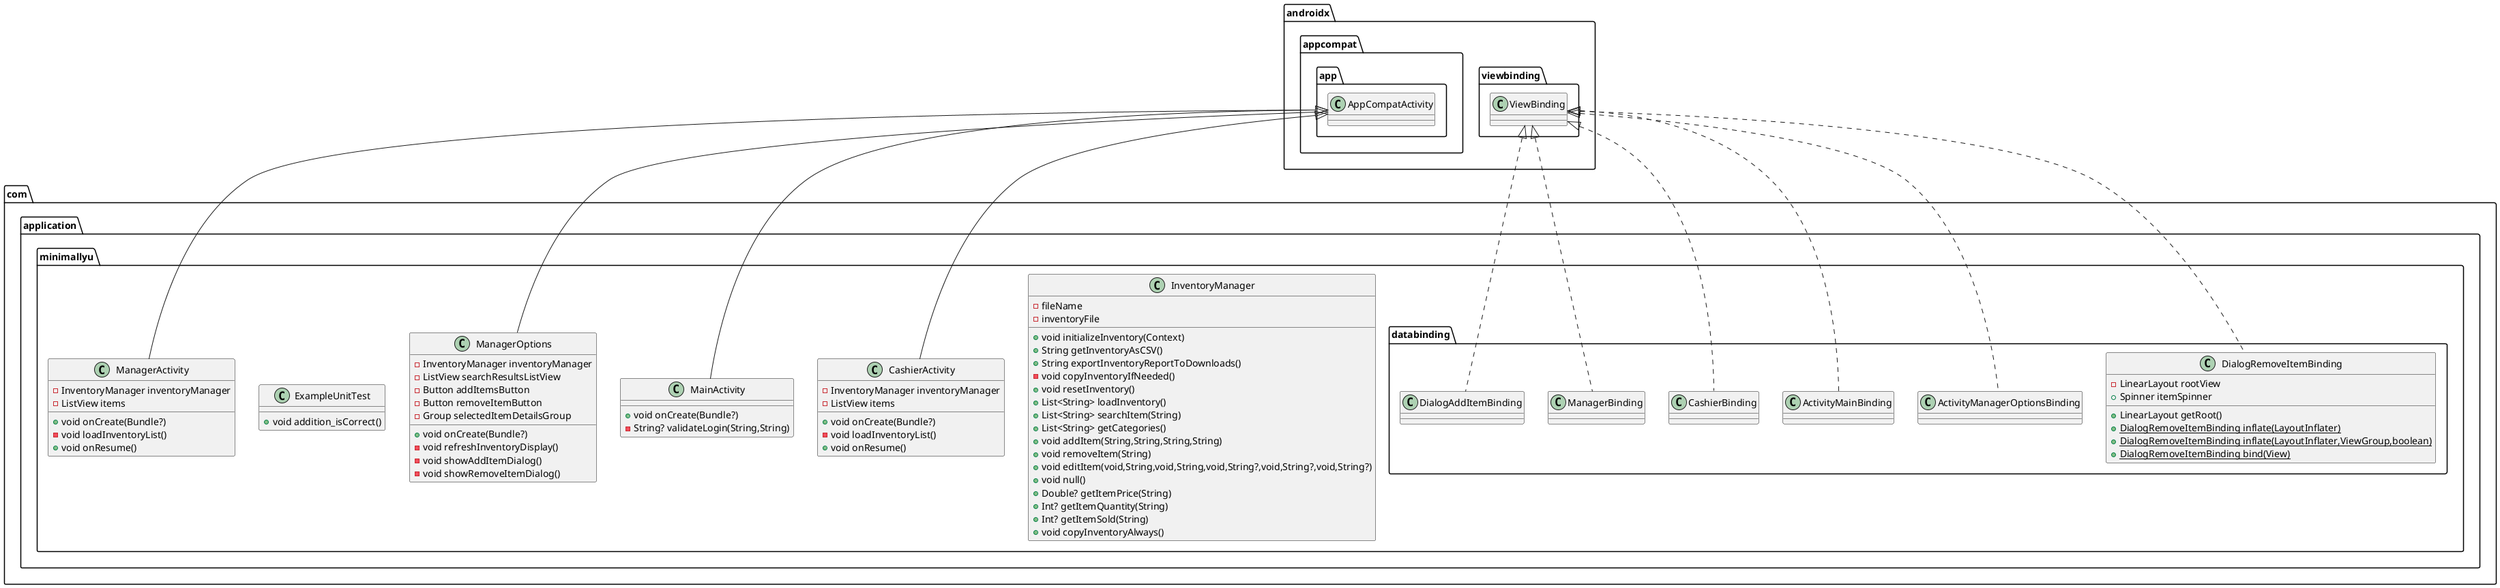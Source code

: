 @startuml
class com.application.minimallyu.InventoryManager {
-  fileName
-  inventoryFile
+ void initializeInventory(Context)
+ String getInventoryAsCSV()
+ String exportInventoryReportToDownloads()
- void copyInventoryIfNeeded()
+ void resetInventory()
+ List<String> loadInventory()
+ List<String> searchItem(String)
+ List<String> getCategories()
+ void addItem(String,String,String,String)
+ void removeItem(String)
+ void editItem(void,String,void,String,void,String?,void,String?,void,String?)
+ void null()
+ Double? getItemPrice(String)
+ Int? getItemQuantity(String)
+ Int? getItemSold(String)
+ void copyInventoryAlways()
}


class com.application.minimallyu.CashierActivity {
- InventoryManager inventoryManager
- ListView items
+ void onCreate(Bundle?)
- void loadInventoryList()
+ void onResume()
}


class com.application.minimallyu.MainActivity {
+ void onCreate(Bundle?)
- String? validateLogin(String,String)
}

class com.application.minimallyu.ManagerOptions {
- InventoryManager inventoryManager
- ListView searchResultsListView
- Button addItemsButton
- Button removeItemButton
- Group selectedItemDetailsGroup
+ void onCreate(Bundle?)
- void refreshInventoryDisplay()
- void showAddItemDialog()
- void showRemoveItemDialog()
}


class com.application.minimallyu.ExampleUnitTest {
+ void addition_isCorrect()
}

class com.application.minimallyu.databinding.DialogRemoveItemBinding {
- LinearLayout rootView
+ Spinner itemSpinner
+ LinearLayout getRoot()
+ {static} DialogRemoveItemBinding inflate(LayoutInflater)
+ {static} DialogRemoveItemBinding inflate(LayoutInflater,ViewGroup,boolean)
+ {static} DialogRemoveItemBinding bind(View)
}


class com.application.minimallyu.ManagerActivity {
- InventoryManager inventoryManager
- ListView items
+ void onCreate(Bundle?)
- void loadInventoryList()
+ void onResume()
}



androidx.appcompat.app.AppCompatActivity <|-- com.application.minimallyu.CashierActivity
androidx.appcompat.app.AppCompatActivity <|-- com.application.minimallyu.MainActivity
androidx.appcompat.app.AppCompatActivity <|-- com.application.minimallyu.ManagerOptions
androidx.viewbinding.ViewBinding <|.. com.application.minimallyu.databinding.DialogRemoveItemBinding
androidx.appcompat.app.AppCompatActivity <|-- com.application.minimallyu.ManagerActivity
androidx.viewbinding.ViewBinding <|.. com.application.minimallyu.databinding.ActivityManagerOptionsBinding
androidx.viewbinding.ViewBinding <|.. com.application.minimallyu.databinding.ActivityMainBinding
androidx.viewbinding.ViewBinding <|.. com.application.minimallyu.databinding.CashierBinding
androidx.viewbinding.ViewBinding <|.. com.application.minimallyu.databinding.ManagerBinding
androidx.viewbinding.ViewBinding <|.. com.application.minimallyu.databinding.DialogAddItemBinding
@enduml